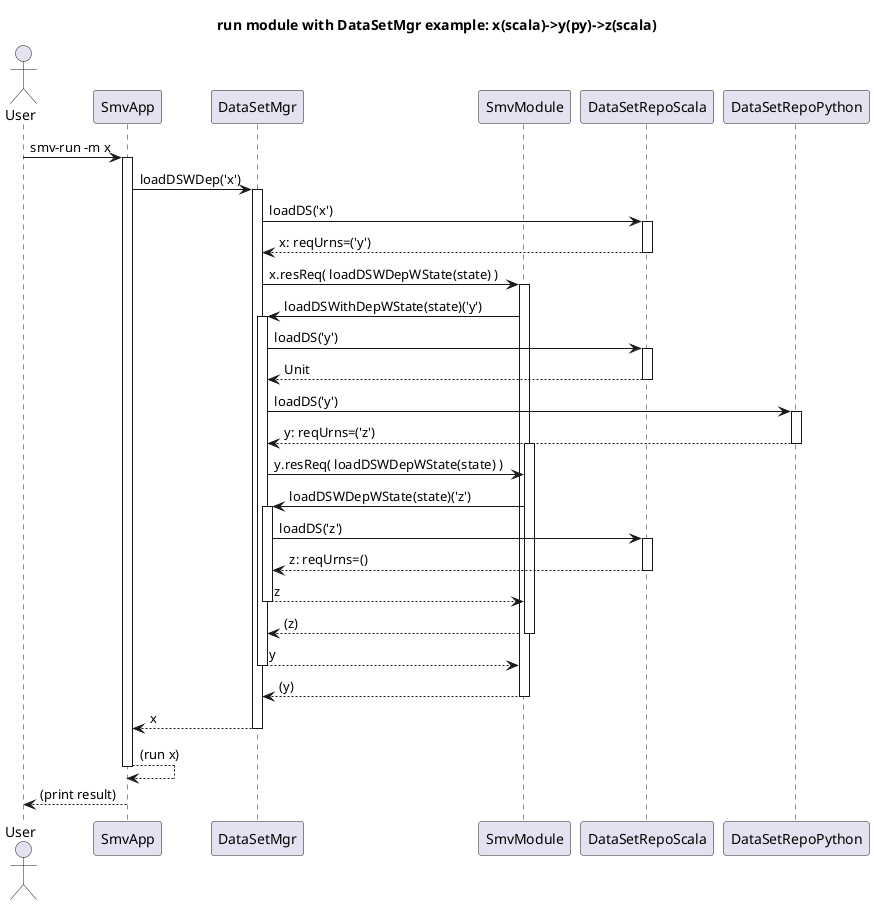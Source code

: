 @startuml
title run module with DataSetMgr example: x(scala)->y(py)->z(scala)

Actor User
Participant SmvApp as app
Participant DataSetMgr as dsm
Participant SmvModule as mod
Participant DataSetRepoScala as dsrs
Participant DataSetRepoPython as dsrp


User -> app: smv-run -m x
activate app
  app -> dsm: loadDSWDep('x')
  activate dsm
    dsm -> dsrs: loadDS('x')

    activate dsrs
      dsrs --> dsm: x: reqUrns=('y')
    deactivate dsrs

    dsm -> mod: x.resReq( loadDSWDepWState(state) )

    activate mod
      mod -> dsm: loadDSWithDepWState(state)('y')

      activate dsm
        dsm -> dsrs: loadDS('y')

        activate dsrs
          dsrs --> dsm: Unit
        deactivate dsrs

        dsm -> dsrp: loadDS('y')

        activate dsrp
          dsrp --> dsm: y: reqUrns=('z')
        deactivate dsrp

        activate mod
          dsm -> mod: y.resReq( loadDSWDepWState(state) )
          mod -> dsm: loadDSWDepWState(state)('z')

          activate dsm
            dsm -> dsrs: loadDS('z')

            activate dsrs
              dsrs --> dsm: z: reqUrns=()
            deactivate dsrs

            dsm --> mod: z
          deactivate dsm

          mod --> dsm: (z)
        deactivate mod

        dsm --> mod: y
      deactivate dsm

      mod --> dsm: (y)
    deactivate mod

    dsm --> app: x
  deactivate dsm

  app --> app: (run x)
deactivate app

app --> User: (print result)

@enduml
